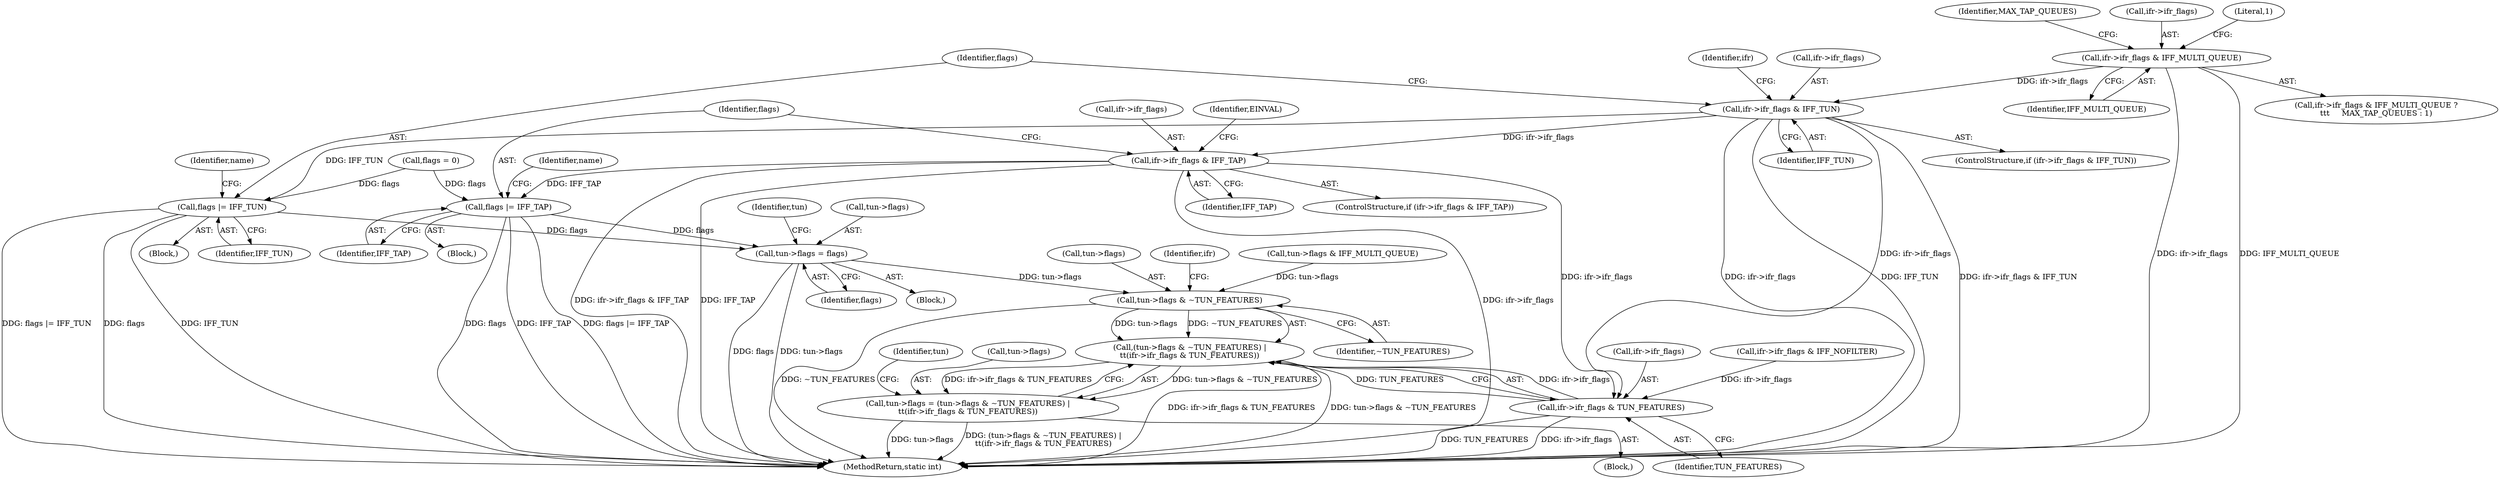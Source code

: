 digraph "0_linux_0ad646c81b2182f7fa67ec0c8c825e0ee165696d@pointer" {
"1000268" [label="(Call,ifr->ifr_flags & IFF_MULTI_QUEUE)"];
"1000295" [label="(Call,ifr->ifr_flags & IFF_TUN)"];
"1000301" [label="(Call,flags |= IFF_TUN)"];
"1000393" [label="(Call,tun->flags = flags)"];
"1000543" [label="(Call,tun->flags & ~TUN_FEATURES)"];
"1000542" [label="(Call,(tun->flags & ~TUN_FEATURES) |\n\t\t(ifr->ifr_flags & TUN_FEATURES))"];
"1000538" [label="(Call,tun->flags = (tun->flags & ~TUN_FEATURES) |\n\t\t(ifr->ifr_flags & TUN_FEATURES))"];
"1000309" [label="(Call,ifr->ifr_flags & IFF_TAP)"];
"1000315" [label="(Call,flags |= IFF_TAP)"];
"1000548" [label="(Call,ifr->ifr_flags & TUN_FEATURES)"];
"1000316" [label="(Identifier,flags)"];
"1000315" [label="(Call,flags |= IFF_TAP)"];
"1000319" [label="(Identifier,name)"];
"1000258" [label="(Block,)"];
"1000267" [label="(Call,ifr->ifr_flags & IFF_MULTI_QUEUE ?\n\t\t\t     MAX_TAP_QUEUES : 1)"];
"1000311" [label="(Identifier,ifr)"];
"1000401" [label="(Identifier,tun)"];
"1000314" [label="(Block,)"];
"1000273" [label="(Identifier,MAX_TAP_QUEUES)"];
"1000552" [label="(Identifier,TUN_FEATURES)"];
"1000294" [label="(ControlStructure,if (ifr->ifr_flags & IFF_TUN))"];
"1000301" [label="(Call,flags |= IFF_TUN)"];
"1000303" [label="(Identifier,IFF_TUN)"];
"1000295" [label="(Call,ifr->ifr_flags & IFF_TUN)"];
"1000110" [label="(Block,)"];
"1000305" [label="(Identifier,name)"];
"1000538" [label="(Call,tun->flags = (tun->flags & ~TUN_FEATURES) |\n\t\t(ifr->ifr_flags & TUN_FEATURES))"];
"1000309" [label="(Call,ifr->ifr_flags & IFF_TAP)"];
"1000542" [label="(Call,(tun->flags & ~TUN_FEATURES) |\n\t\t(ifr->ifr_flags & TUN_FEATURES))"];
"1000548" [label="(Call,ifr->ifr_flags & TUN_FEATURES)"];
"1000308" [label="(ControlStructure,if (ifr->ifr_flags & IFF_TAP))"];
"1000299" [label="(Identifier,IFF_TUN)"];
"1000393" [label="(Call,tun->flags = flags)"];
"1000300" [label="(Block,)"];
"1000240" [label="(Call,tun->flags & IFF_MULTI_QUEUE)"];
"1000556" [label="(Identifier,tun)"];
"1000539" [label="(Call,tun->flags)"];
"1000544" [label="(Call,tun->flags)"];
"1000549" [label="(Call,ifr->ifr_flags)"];
"1000397" [label="(Identifier,flags)"];
"1000269" [label="(Call,ifr->ifr_flags)"];
"1000272" [label="(Identifier,IFF_MULTI_QUEUE)"];
"1000268" [label="(Call,ifr->ifr_flags & IFF_MULTI_QUEUE)"];
"1000274" [label="(Literal,1)"];
"1000547" [label="(Identifier,~TUN_FEATURES)"];
"1000550" [label="(Identifier,ifr)"];
"1000261" [label="(Call,flags = 0)"];
"1000313" [label="(Identifier,IFF_TAP)"];
"1000317" [label="(Identifier,IFF_TAP)"];
"1000394" [label="(Call,tun->flags)"];
"1000543" [label="(Call,tun->flags & ~TUN_FEATURES)"];
"1000310" [label="(Call,ifr->ifr_flags)"];
"1000302" [label="(Identifier,flags)"];
"1000324" [label="(Identifier,EINVAL)"];
"1000227" [label="(Call,ifr->ifr_flags & IFF_NOFILTER)"];
"1000296" [label="(Call,ifr->ifr_flags)"];
"1000594" [label="(MethodReturn,static int)"];
"1000268" -> "1000267"  [label="AST: "];
"1000268" -> "1000272"  [label="CFG: "];
"1000269" -> "1000268"  [label="AST: "];
"1000272" -> "1000268"  [label="AST: "];
"1000273" -> "1000268"  [label="CFG: "];
"1000274" -> "1000268"  [label="CFG: "];
"1000268" -> "1000594"  [label="DDG: ifr->ifr_flags"];
"1000268" -> "1000594"  [label="DDG: IFF_MULTI_QUEUE"];
"1000268" -> "1000295"  [label="DDG: ifr->ifr_flags"];
"1000295" -> "1000294"  [label="AST: "];
"1000295" -> "1000299"  [label="CFG: "];
"1000296" -> "1000295"  [label="AST: "];
"1000299" -> "1000295"  [label="AST: "];
"1000302" -> "1000295"  [label="CFG: "];
"1000311" -> "1000295"  [label="CFG: "];
"1000295" -> "1000594"  [label="DDG: ifr->ifr_flags"];
"1000295" -> "1000594"  [label="DDG: IFF_TUN"];
"1000295" -> "1000594"  [label="DDG: ifr->ifr_flags & IFF_TUN"];
"1000295" -> "1000301"  [label="DDG: IFF_TUN"];
"1000295" -> "1000309"  [label="DDG: ifr->ifr_flags"];
"1000295" -> "1000548"  [label="DDG: ifr->ifr_flags"];
"1000301" -> "1000300"  [label="AST: "];
"1000301" -> "1000303"  [label="CFG: "];
"1000302" -> "1000301"  [label="AST: "];
"1000303" -> "1000301"  [label="AST: "];
"1000305" -> "1000301"  [label="CFG: "];
"1000301" -> "1000594"  [label="DDG: IFF_TUN"];
"1000301" -> "1000594"  [label="DDG: flags |= IFF_TUN"];
"1000301" -> "1000594"  [label="DDG: flags"];
"1000261" -> "1000301"  [label="DDG: flags"];
"1000301" -> "1000393"  [label="DDG: flags"];
"1000393" -> "1000258"  [label="AST: "];
"1000393" -> "1000397"  [label="CFG: "];
"1000394" -> "1000393"  [label="AST: "];
"1000397" -> "1000393"  [label="AST: "];
"1000401" -> "1000393"  [label="CFG: "];
"1000393" -> "1000594"  [label="DDG: flags"];
"1000393" -> "1000594"  [label="DDG: tun->flags"];
"1000315" -> "1000393"  [label="DDG: flags"];
"1000393" -> "1000543"  [label="DDG: tun->flags"];
"1000543" -> "1000542"  [label="AST: "];
"1000543" -> "1000547"  [label="CFG: "];
"1000544" -> "1000543"  [label="AST: "];
"1000547" -> "1000543"  [label="AST: "];
"1000550" -> "1000543"  [label="CFG: "];
"1000543" -> "1000594"  [label="DDG: ~TUN_FEATURES"];
"1000543" -> "1000542"  [label="DDG: tun->flags"];
"1000543" -> "1000542"  [label="DDG: ~TUN_FEATURES"];
"1000240" -> "1000543"  [label="DDG: tun->flags"];
"1000542" -> "1000538"  [label="AST: "];
"1000542" -> "1000548"  [label="CFG: "];
"1000548" -> "1000542"  [label="AST: "];
"1000538" -> "1000542"  [label="CFG: "];
"1000542" -> "1000594"  [label="DDG: ifr->ifr_flags & TUN_FEATURES"];
"1000542" -> "1000594"  [label="DDG: tun->flags & ~TUN_FEATURES"];
"1000542" -> "1000538"  [label="DDG: tun->flags & ~TUN_FEATURES"];
"1000542" -> "1000538"  [label="DDG: ifr->ifr_flags & TUN_FEATURES"];
"1000548" -> "1000542"  [label="DDG: ifr->ifr_flags"];
"1000548" -> "1000542"  [label="DDG: TUN_FEATURES"];
"1000538" -> "1000110"  [label="AST: "];
"1000539" -> "1000538"  [label="AST: "];
"1000556" -> "1000538"  [label="CFG: "];
"1000538" -> "1000594"  [label="DDG: (tun->flags & ~TUN_FEATURES) |\n\t\t(ifr->ifr_flags & TUN_FEATURES)"];
"1000538" -> "1000594"  [label="DDG: tun->flags"];
"1000309" -> "1000308"  [label="AST: "];
"1000309" -> "1000313"  [label="CFG: "];
"1000310" -> "1000309"  [label="AST: "];
"1000313" -> "1000309"  [label="AST: "];
"1000316" -> "1000309"  [label="CFG: "];
"1000324" -> "1000309"  [label="CFG: "];
"1000309" -> "1000594"  [label="DDG: ifr->ifr_flags"];
"1000309" -> "1000594"  [label="DDG: ifr->ifr_flags & IFF_TAP"];
"1000309" -> "1000594"  [label="DDG: IFF_TAP"];
"1000309" -> "1000315"  [label="DDG: IFF_TAP"];
"1000309" -> "1000548"  [label="DDG: ifr->ifr_flags"];
"1000315" -> "1000314"  [label="AST: "];
"1000315" -> "1000317"  [label="CFG: "];
"1000316" -> "1000315"  [label="AST: "];
"1000317" -> "1000315"  [label="AST: "];
"1000319" -> "1000315"  [label="CFG: "];
"1000315" -> "1000594"  [label="DDG: flags |= IFF_TAP"];
"1000315" -> "1000594"  [label="DDG: flags"];
"1000315" -> "1000594"  [label="DDG: IFF_TAP"];
"1000261" -> "1000315"  [label="DDG: flags"];
"1000548" -> "1000552"  [label="CFG: "];
"1000549" -> "1000548"  [label="AST: "];
"1000552" -> "1000548"  [label="AST: "];
"1000548" -> "1000594"  [label="DDG: ifr->ifr_flags"];
"1000548" -> "1000594"  [label="DDG: TUN_FEATURES"];
"1000227" -> "1000548"  [label="DDG: ifr->ifr_flags"];
}
